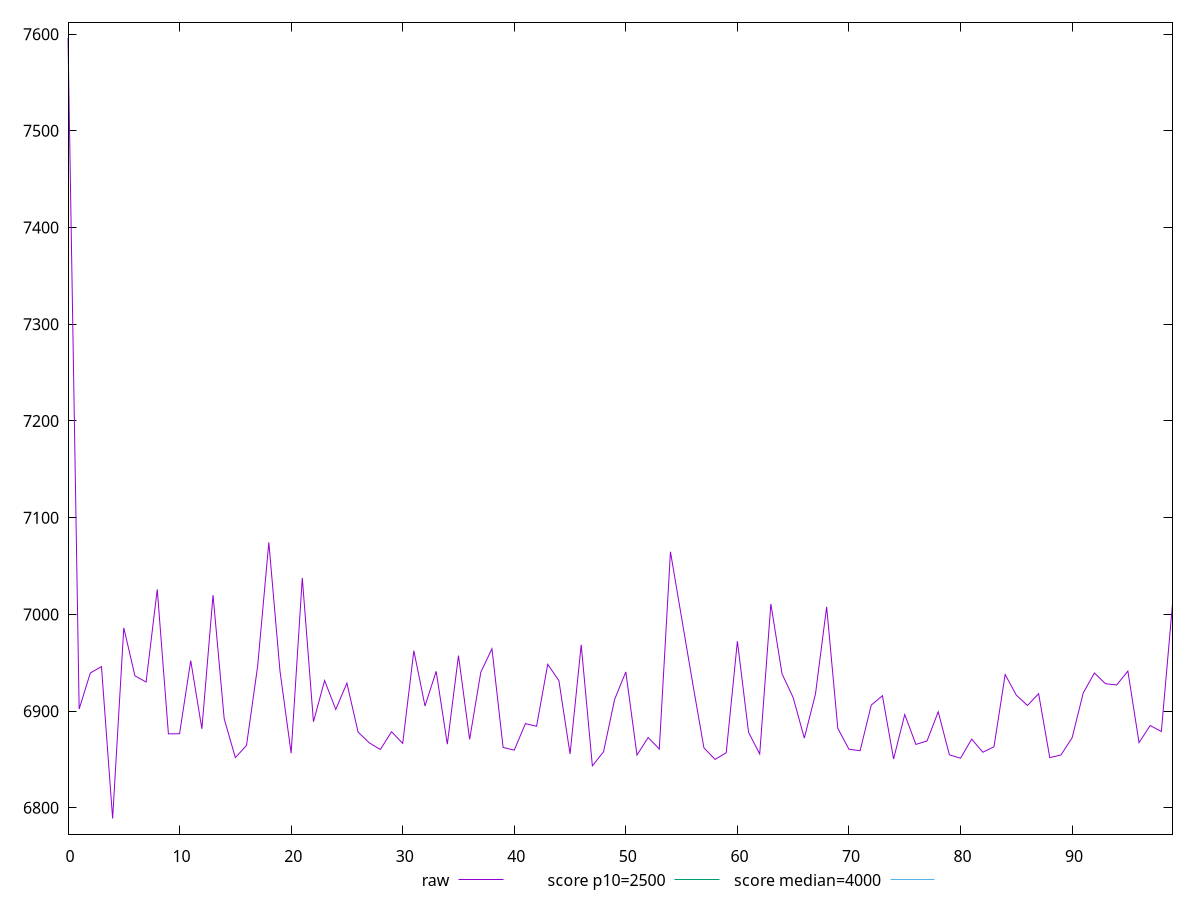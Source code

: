 reset

$raw <<EOF
0 7596.117499999999
1 6902.19445
2 6939.450050000001
3 6946.0705
4 6788.971499999998
5 6986.116499999997
6 6936.4659999999985
7 6930.126999999999
8 7025.885200000001
9 6876.5094500000005
10 6876.6515
11 6952.27535
12 6881.690050000001
13 7019.947550000001
14 6892.064699999999
15 6851.963000000002
16 6864.5052
17 6946.557999999999
18 7074.466799999998
19 6941.517900000001
20 6856.51155
21 7037.7485000000015
22 6889.014499999999
23 6931.651500000002
24 6901.784400000001
25 6928.972149999999
26 6878.347000000002
27 6867.265599999999
28 6860.2983
29 6878.743049999999
30 6866.675249999999
31 6962.483
32 6905.3045
33 6941.1675000000005
34 6865.853350000001
35 6957.4232999999995
36 6870.798250000001
37 6940.188300000001
38 6964.467100000001
39 6862.50195
40 6859.6582
41 6887.103499999999
42 6884.3571
43 6948.398799999999
44 6931.6
45 6855.718349999999
46 6968.5915
47 6843.4594
48 6857.890499999998
49 6912.317499999999
50 6940.564900000001
51 6854.5923
52 6872.676950000001
53 6860.821799999998
54 7064.798749999998
55 6996.382099999999
56 6928.348999999998
57 6862.046899999999
58 6850.094300000001
59 6857.04415
60 6972.2615000000005
61 6878.1541
62 6855.6576000000005
63 7010.886999999999
64 6938.596850000001
65 6914.015499999999
66 6872.101700000001
67 6917.82065
68 7007.831299999998
69 6882.254999999999
70 6860.6026521750755
71 6859.0998
72 6906.300500000001
73 6915.965250000001
74 6850.533800000001
75 6896.490000000001
76 6865.599900000001
77 6869.188000000001
78 6899.342999999999
79 6854.877399999999
80 6851.32835
81 6871.062900000001
82 6857.526300000001
83 6863.146200000001
84 6937.8234999999995
85 6916.5635
86 6905.8415
87 6918.046600000001
88 6851.94755
89 6854.676749999999
90 6872.3928
91 6918.805199999999
92 6939.418000000001
93 6928.35195
94 6927.07855
95 6941.4292000000005
96 6867.4256000000005
97 6885.1341
98 6878.927500000001
99 7010.478999999999
EOF

set key outside below
set xrange [0:99]
set yrange [6772.828579999998:7612.26042]
set trange [6772.828579999998:7612.26042]
set terminal svg size 640, 500 enhanced background rgb 'white'
set output "report_00016_2021-02-10T13-31-48.338Z/largest-contentful-paint/samples/pages+cached+noadtech+nomedia/raw/values.svg"

plot $raw title "raw" with line, \
     2500 title "score p10=2500", \
     4000 title "score median=4000"

reset
